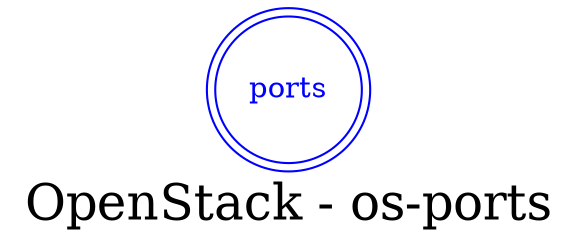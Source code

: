 digraph LexiconGraph {
graph[label="OpenStack - os-ports", fontsize=24]
splines=true
"ports" [color=blue, fontcolor=blue, shape=doublecircle]
}
